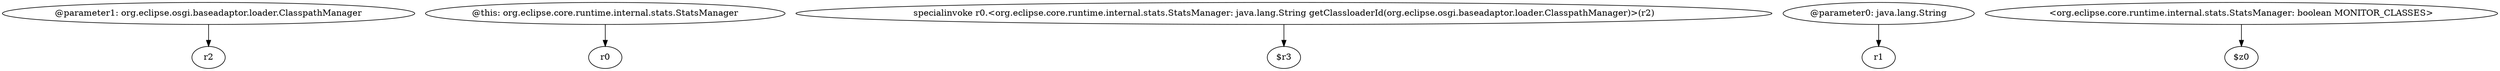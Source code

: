 digraph g {
0[label="@parameter1: org.eclipse.osgi.baseadaptor.loader.ClasspathManager"]
1[label="r2"]
0->1[label=""]
2[label="@this: org.eclipse.core.runtime.internal.stats.StatsManager"]
3[label="r0"]
2->3[label=""]
4[label="specialinvoke r0.<org.eclipse.core.runtime.internal.stats.StatsManager: java.lang.String getClassloaderId(org.eclipse.osgi.baseadaptor.loader.ClasspathManager)>(r2)"]
5[label="$r3"]
4->5[label=""]
6[label="@parameter0: java.lang.String"]
7[label="r1"]
6->7[label=""]
8[label="<org.eclipse.core.runtime.internal.stats.StatsManager: boolean MONITOR_CLASSES>"]
9[label="$z0"]
8->9[label=""]
}